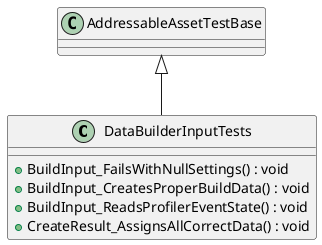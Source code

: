 @startuml
class DataBuilderInputTests {
    + BuildInput_FailsWithNullSettings() : void
    + BuildInput_CreatesProperBuildData() : void
    + BuildInput_ReadsProfilerEventState() : void
    + CreateResult_AssignsAllCorrectData() : void
}
AddressableAssetTestBase <|-- DataBuilderInputTests
@enduml
